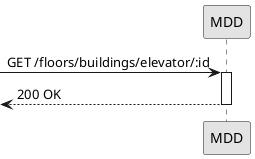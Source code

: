 @startuml
'http://plantuml.com/skinparam.html
skinparam monochrome true
skinparam packageStyle rect
skinparam shadowing false

participant MDD as route

-> route: GET /floors/buildings/elevator/:id
activate route
  <-- route: 200 OK
  deactivate
@enduml